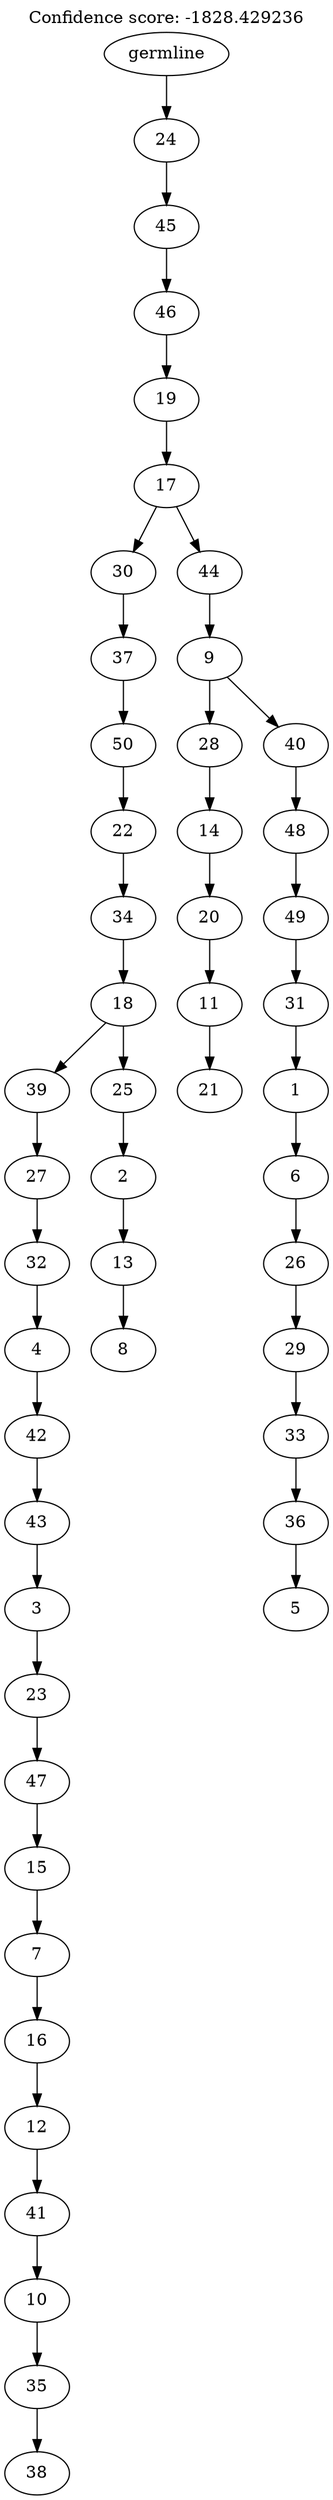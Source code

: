 digraph g {
	"49" -> "50";
	"50" [label="38"];
	"48" -> "49";
	"49" [label="35"];
	"47" -> "48";
	"48" [label="10"];
	"46" -> "47";
	"47" [label="41"];
	"45" -> "46";
	"46" [label="12"];
	"44" -> "45";
	"45" [label="16"];
	"43" -> "44";
	"44" [label="7"];
	"42" -> "43";
	"43" [label="15"];
	"41" -> "42";
	"42" [label="47"];
	"40" -> "41";
	"41" [label="23"];
	"39" -> "40";
	"40" [label="3"];
	"38" -> "39";
	"39" [label="43"];
	"37" -> "38";
	"38" [label="42"];
	"36" -> "37";
	"37" [label="4"];
	"35" -> "36";
	"36" [label="32"];
	"34" -> "35";
	"35" [label="27"];
	"32" -> "33";
	"33" [label="8"];
	"31" -> "32";
	"32" [label="13"];
	"30" -> "31";
	"31" [label="2"];
	"29" -> "30";
	"30" [label="25"];
	"29" -> "34";
	"34" [label="39"];
	"28" -> "29";
	"29" [label="18"];
	"27" -> "28";
	"28" [label="34"];
	"26" -> "27";
	"27" [label="22"];
	"25" -> "26";
	"26" [label="50"];
	"24" -> "25";
	"25" [label="37"];
	"22" -> "23";
	"23" [label="21"];
	"21" -> "22";
	"22" [label="11"];
	"20" -> "21";
	"21" [label="20"];
	"19" -> "20";
	"20" [label="14"];
	"17" -> "18";
	"18" [label="5"];
	"16" -> "17";
	"17" [label="36"];
	"15" -> "16";
	"16" [label="33"];
	"14" -> "15";
	"15" [label="29"];
	"13" -> "14";
	"14" [label="26"];
	"12" -> "13";
	"13" [label="6"];
	"11" -> "12";
	"12" [label="1"];
	"10" -> "11";
	"11" [label="31"];
	"9" -> "10";
	"10" [label="49"];
	"8" -> "9";
	"9" [label="48"];
	"7" -> "8";
	"8" [label="40"];
	"7" -> "19";
	"19" [label="28"];
	"6" -> "7";
	"7" [label="9"];
	"5" -> "6";
	"6" [label="44"];
	"5" -> "24";
	"24" [label="30"];
	"4" -> "5";
	"5" [label="17"];
	"3" -> "4";
	"4" [label="19"];
	"2" -> "3";
	"3" [label="46"];
	"1" -> "2";
	"2" [label="45"];
	"0" -> "1";
	"1" [label="24"];
	"0" [label="germline"];
	labelloc="t";
	label="Confidence score: -1828.429236";
}
